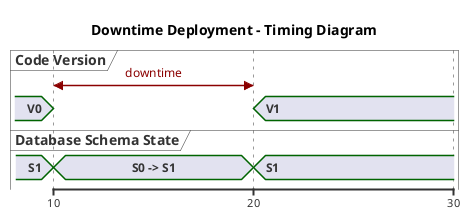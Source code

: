 @startuml
Title Downtime Deployment - Timing Diagram

concise "Code Version" as code
concise "Database Schema State" as state
scale 10 as 200 pixels

code is "V0"
state is "S1"

@code
10 is {hidden}
20 is "V1"
code@10 <-> @20 : downtime

@state

10 is "S0 -> S1"
20 is "S1"

@enduml
